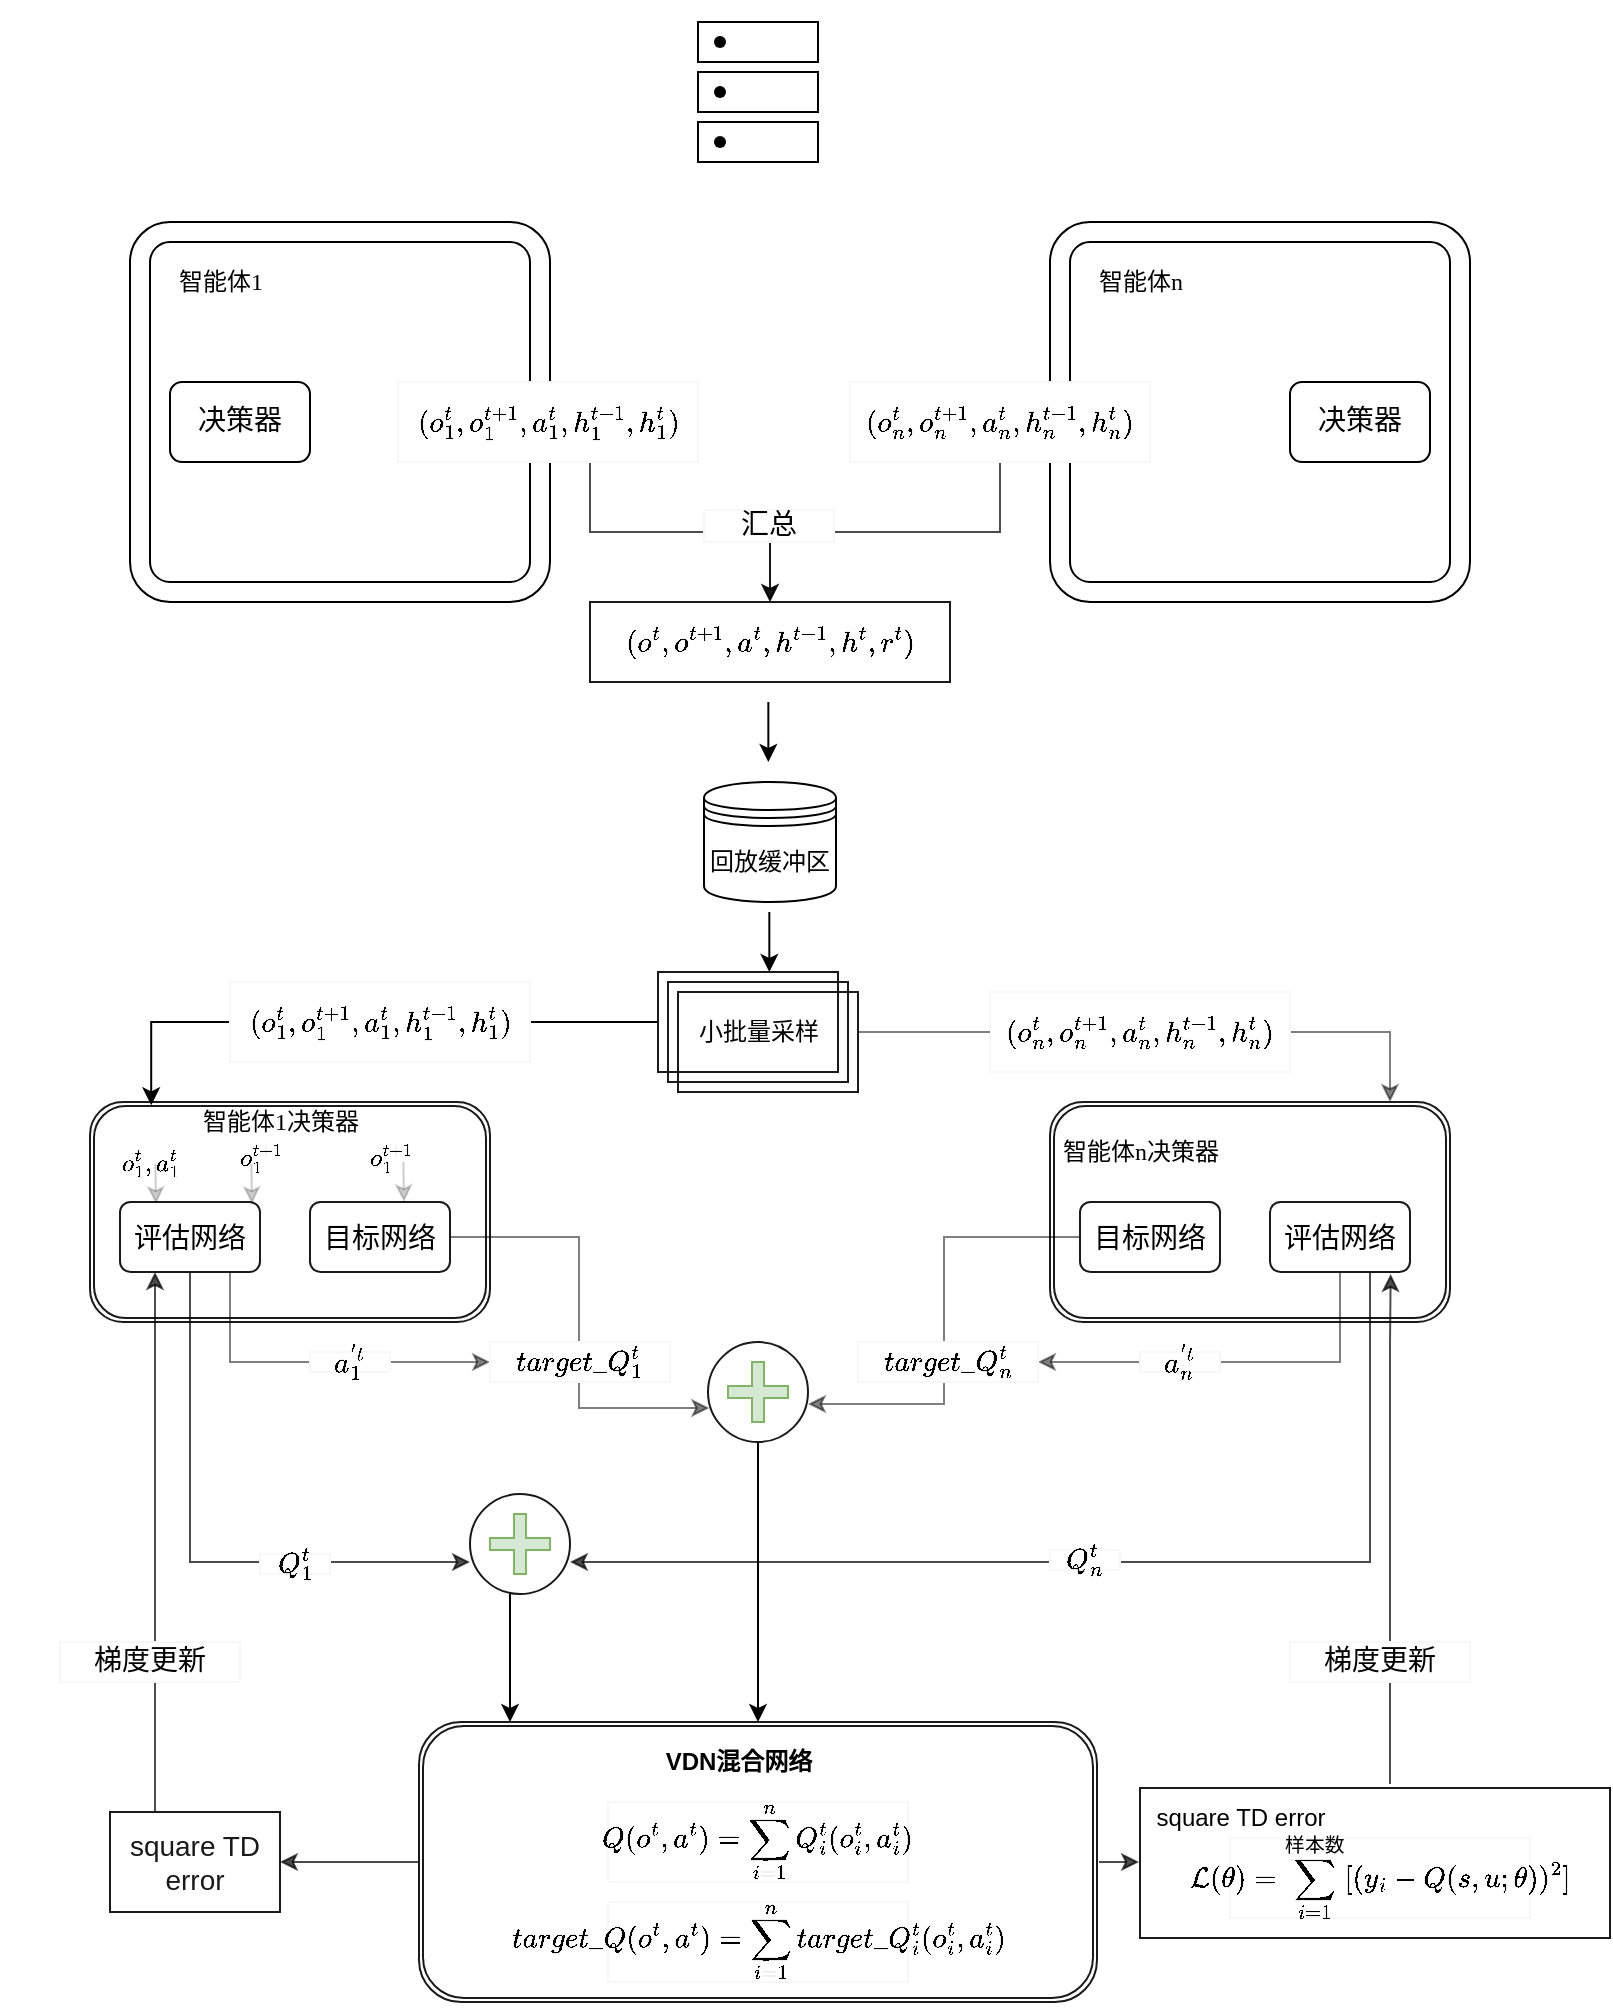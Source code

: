 <mxfile version="16.6.6" type="github">
  <diagram id="8LqcWbh-K-a9OpP2giRa" name="Page-1">
    <mxGraphModel dx="948" dy="471" grid="1" gridSize="10" guides="1" tooltips="1" connect="1" arrows="1" fold="1" page="1" pageScale="1" pageWidth="827" pageHeight="1169" math="1" shadow="0">
      <root>
        <mxCell id="0" />
        <mxCell id="1" parent="0" />
        <mxCell id="VyQ1B00feMUYjvhqdVCF-3" value="回放缓冲区" style="shape=datastore;whiteSpace=wrap;html=1;" vertex="1" parent="1">
          <mxGeometry x="357" y="430" width="66" height="60" as="geometry" />
        </mxCell>
        <mxCell id="VyQ1B00feMUYjvhqdVCF-6" value="" style="verticalLabelPosition=bottom;verticalAlign=top;html=1;shape=mxgraph.basic.rounded_frame;dx=10;" vertex="1" parent="1">
          <mxGeometry x="70" y="150" width="210" height="190" as="geometry" />
        </mxCell>
        <mxCell id="VyQ1B00feMUYjvhqdVCF-9" value="" style="shape=waypoint;sketch=0;fillStyle=solid;size=6;pointerEvents=1;points=[];fillColor=none;resizable=0;rotatable=0;perimeter=centerPerimeter;snapToPoint=1;" vertex="1" parent="1">
          <mxGeometry x="345" y="65" width="40" height="40" as="geometry" />
        </mxCell>
        <mxCell id="VyQ1B00feMUYjvhqdVCF-11" value="" style="shape=waypoint;sketch=0;fillStyle=solid;size=6;pointerEvents=1;points=[];fillColor=none;resizable=0;rotatable=0;perimeter=centerPerimeter;snapToPoint=1;" vertex="1" parent="1">
          <mxGeometry x="345" y="40" width="40" height="40" as="geometry" />
        </mxCell>
        <mxCell id="VyQ1B00feMUYjvhqdVCF-13" value="" style="shape=waypoint;sketch=0;fillStyle=solid;size=6;pointerEvents=1;points=[];fillColor=none;resizable=0;rotatable=0;perimeter=centerPerimeter;snapToPoint=1;" vertex="1" parent="1">
          <mxGeometry x="345" y="90" width="40" height="40" as="geometry" />
        </mxCell>
        <mxCell id="VyQ1B00feMUYjvhqdVCF-14" value="" style="verticalLabelPosition=bottom;verticalAlign=top;html=1;shape=mxgraph.basic.rect;fillColor2=none;strokeWidth=1;size=20;indent=5;fillColor=none;" vertex="1" parent="1">
          <mxGeometry x="354" y="50" width="60" height="20" as="geometry" />
        </mxCell>
        <mxCell id="VyQ1B00feMUYjvhqdVCF-16" value="" style="verticalLabelPosition=bottom;verticalAlign=top;html=1;shape=mxgraph.basic.rect;fillColor2=none;strokeWidth=1;size=20;indent=0;fillColor=none;" vertex="1" parent="1">
          <mxGeometry x="354" y="75" width="60" height="20" as="geometry" />
        </mxCell>
        <mxCell id="VyQ1B00feMUYjvhqdVCF-17" value="" style="verticalLabelPosition=bottom;verticalAlign=top;html=1;shape=mxgraph.basic.rect;fillColor2=none;strokeWidth=1;size=20;indent=5;fillColor=none;" vertex="1" parent="1">
          <mxGeometry x="354" y="100" width="60" height="20" as="geometry" />
        </mxCell>
        <mxCell id="VyQ1B00feMUYjvhqdVCF-18" value="&lt;font face=&quot;Comic Sans MS&quot;&gt;智能体1&lt;/font&gt;" style="text;html=1;resizable=0;autosize=1;align=center;verticalAlign=middle;points=[];fillColor=none;strokeColor=none;rounded=0;" vertex="1" parent="1">
          <mxGeometry x="85" y="170" width="60" height="20" as="geometry" />
        </mxCell>
        <mxCell id="VyQ1B00feMUYjvhqdVCF-19" value="&lt;font style=&quot;font-size: 14px&quot;&gt;决策器&lt;/font&gt;" style="rounded=1;whiteSpace=wrap;html=1;fontFamily=Comic Sans MS;fillColor=none;" vertex="1" parent="1">
          <mxGeometry x="90" y="230" width="70" height="40" as="geometry" />
        </mxCell>
        <mxCell id="VyQ1B00feMUYjvhqdVCF-152" value="" style="edgeStyle=orthogonalEdgeStyle;rounded=0;jumpStyle=none;orthogonalLoop=1;jettySize=auto;html=1;fontFamily=Helvetica;fontSize=14;fontColor=#1A1A1A;opacity=70;" edge="1" parent="1" source="VyQ1B00feMUYjvhqdVCF-25" target="VyQ1B00feMUYjvhqdVCF-30">
          <mxGeometry relative="1" as="geometry">
            <Array as="points">
              <mxPoint x="300" y="305" />
              <mxPoint x="390" y="305" />
            </Array>
          </mxGeometry>
        </mxCell>
        <mxCell id="VyQ1B00feMUYjvhqdVCF-25" value="$$(o_{1}^{t},o_{1}^{t+1},a_{1}^{t},h_{1}^{t-1},h_{1}^{t})$$" style="rounded=0;whiteSpace=wrap;html=1;fontFamily=Comic Sans MS;fontSize=14;shadow=0;sketch=0;glass=0;strokeColor=#F7F7F7;" vertex="1" parent="1">
          <mxGeometry x="204" y="230" width="150" height="40" as="geometry" />
        </mxCell>
        <mxCell id="VyQ1B00feMUYjvhqdVCF-27" value="" style="verticalLabelPosition=bottom;verticalAlign=top;html=1;shape=mxgraph.basic.rounded_frame;dx=10;" vertex="1" parent="1">
          <mxGeometry x="530" y="150" width="210" height="190" as="geometry" />
        </mxCell>
        <mxCell id="VyQ1B00feMUYjvhqdVCF-28" value="&lt;font face=&quot;Comic Sans MS&quot;&gt;智能体n&lt;/font&gt;" style="text;html=1;resizable=0;autosize=1;align=center;verticalAlign=middle;points=[];fillColor=none;strokeColor=none;rounded=0;" vertex="1" parent="1">
          <mxGeometry x="545" y="170" width="60" height="20" as="geometry" />
        </mxCell>
        <mxCell id="VyQ1B00feMUYjvhqdVCF-154" value="" style="edgeStyle=orthogonalEdgeStyle;rounded=0;jumpStyle=none;orthogonalLoop=1;jettySize=auto;html=1;fontFamily=Helvetica;fontSize=14;fontColor=#1A1A1A;opacity=70;" edge="1" parent="1" source="VyQ1B00feMUYjvhqdVCF-29" target="VyQ1B00feMUYjvhqdVCF-30">
          <mxGeometry relative="1" as="geometry" />
        </mxCell>
        <mxCell id="VyQ1B00feMUYjvhqdVCF-29" value="$$(o_{n}^{t},o_{n}^{t+1},a_{n}^{t},h_{n}^{t-1},h_{n}^{t})$$" style="rounded=0;whiteSpace=wrap;html=1;fontFamily=Comic Sans MS;fontSize=14;shadow=0;sketch=0;glass=0;strokeColor=#F7F7F7;" vertex="1" parent="1">
          <mxGeometry x="430" y="230" width="150" height="40" as="geometry" />
        </mxCell>
        <mxCell id="VyQ1B00feMUYjvhqdVCF-30" value="$$(o^{t},o^{t+1},a^{t},h^{t-1},h^{t},r^{t})$$" style="rounded=0;whiteSpace=wrap;html=1;fontFamily=Comic Sans MS;fontSize=14;shadow=0;sketch=0;glass=0;strokeColor=#1A1A1A;" vertex="1" parent="1">
          <mxGeometry x="300" y="340" width="180" height="40" as="geometry" />
        </mxCell>
        <mxCell id="VyQ1B00feMUYjvhqdVCF-31" value="" style="endArrow=classic;html=1;rounded=0;fontFamily=Helvetica;fontSize=14;" edge="1" parent="1">
          <mxGeometry width="50" height="50" relative="1" as="geometry">
            <mxPoint x="389.17" y="390" as="sourcePoint" />
            <mxPoint x="389.17" y="420" as="targetPoint" />
          </mxGeometry>
        </mxCell>
        <mxCell id="VyQ1B00feMUYjvhqdVCF-35" value="&lt;font style=&quot;font-size: 14px&quot;&gt;决策器&lt;/font&gt;" style="rounded=1;whiteSpace=wrap;html=1;fontFamily=Comic Sans MS;fillColor=none;" vertex="1" parent="1">
          <mxGeometry x="650" y="230" width="70" height="40" as="geometry" />
        </mxCell>
        <mxCell id="VyQ1B00feMUYjvhqdVCF-36" value="" style="shape=ext;double=1;rounded=1;whiteSpace=wrap;html=1;shadow=0;glass=0;sketch=0;fontFamily=Helvetica;fontSize=14;strokeColor=#1A1A1A;fillColor=none;" vertex="1" parent="1">
          <mxGeometry x="50" y="590" width="200" height="110" as="geometry" />
        </mxCell>
        <mxCell id="VyQ1B00feMUYjvhqdVCF-89" value="" style="edgeStyle=orthogonalEdgeStyle;rounded=0;jumpStyle=none;orthogonalLoop=1;jettySize=auto;html=1;fontFamily=Helvetica;fontSize=14;opacity=70;entryX=0;entryY=0.68;entryDx=0;entryDy=0;entryPerimeter=0;" edge="1" parent="1" source="VyQ1B00feMUYjvhqdVCF-37" target="VyQ1B00feMUYjvhqdVCF-84">
          <mxGeometry relative="1" as="geometry">
            <mxPoint x="210" y="820" as="targetPoint" />
            <Array as="points">
              <mxPoint x="100" y="820" />
            </Array>
          </mxGeometry>
        </mxCell>
        <mxCell id="VyQ1B00feMUYjvhqdVCF-101" value="" style="edgeStyle=orthogonalEdgeStyle;rounded=0;jumpStyle=none;orthogonalLoop=1;jettySize=auto;html=1;fontFamily=Helvetica;fontSize=14;opacity=50;entryX=0;entryY=0.5;entryDx=0;entryDy=0;" edge="1" parent="1" source="VyQ1B00feMUYjvhqdVCF-37" target="VyQ1B00feMUYjvhqdVCF-69">
          <mxGeometry relative="1" as="geometry">
            <mxPoint x="100" y="742.5" as="targetPoint" />
            <Array as="points">
              <mxPoint x="120" y="720" />
            </Array>
          </mxGeometry>
        </mxCell>
        <mxCell id="VyQ1B00feMUYjvhqdVCF-37" value="评估网络" style="rounded=1;whiteSpace=wrap;html=1;shadow=0;glass=0;sketch=0;fontFamily=Helvetica;fontSize=14;strokeColor=#1A1A1A;fillColor=none;" vertex="1" parent="1">
          <mxGeometry x="65" y="640" width="70" height="35" as="geometry" />
        </mxCell>
        <mxCell id="VyQ1B00feMUYjvhqdVCF-66" value="" style="edgeStyle=orthogonalEdgeStyle;rounded=0;orthogonalLoop=1;jettySize=auto;html=1;fontFamily=Helvetica;fontSize=14;entryX=0.013;entryY=0.66;entryDx=0;entryDy=0;entryPerimeter=0;jumpStyle=none;opacity=50;" edge="1" parent="1" source="VyQ1B00feMUYjvhqdVCF-39" target="VyQ1B00feMUYjvhqdVCF-59">
          <mxGeometry relative="1" as="geometry">
            <mxPoint x="195" y="742.5" as="targetPoint" />
          </mxGeometry>
        </mxCell>
        <mxCell id="VyQ1B00feMUYjvhqdVCF-39" value="目标网络" style="rounded=1;whiteSpace=wrap;html=1;shadow=0;glass=0;sketch=0;fontFamily=Helvetica;fontSize=14;strokeColor=#1A1A1A;fillColor=none;" vertex="1" parent="1">
          <mxGeometry x="160" y="640" width="70" height="35" as="geometry" />
        </mxCell>
        <mxCell id="VyQ1B00feMUYjvhqdVCF-42" value="&lt;font face=&quot;Comic Sans MS&quot;&gt;智能体1决策器&lt;/font&gt;" style="text;html=1;resizable=0;autosize=1;align=center;verticalAlign=middle;points=[];fillColor=none;strokeColor=none;rounded=0;" vertex="1" parent="1">
          <mxGeometry x="100" y="590" width="90" height="20" as="geometry" />
        </mxCell>
        <mxCell id="VyQ1B00feMUYjvhqdVCF-49" style="edgeStyle=orthogonalEdgeStyle;rounded=0;orthogonalLoop=1;jettySize=auto;html=1;exitX=0;exitY=0;exitDx=0;exitDy=25;exitPerimeter=0;entryX=0.153;entryY=0.015;entryDx=0;entryDy=0;entryPerimeter=0;fontFamily=Helvetica;fontSize=14;" edge="1" parent="1" source="VyQ1B00feMUYjvhqdVCF-43" target="VyQ1B00feMUYjvhqdVCF-36">
          <mxGeometry relative="1" as="geometry" />
        </mxCell>
        <mxCell id="VyQ1B00feMUYjvhqdVCF-79" value="" style="edgeStyle=orthogonalEdgeStyle;rounded=0;jumpStyle=none;orthogonalLoop=1;jettySize=auto;html=1;fontFamily=Helvetica;fontSize=14;opacity=50;startArrow=none;" edge="1" parent="1" source="VyQ1B00feMUYjvhqdVCF-80" target="VyQ1B00feMUYjvhqdVCF-51">
          <mxGeometry relative="1" as="geometry">
            <Array as="points">
              <mxPoint x="700" y="555" />
            </Array>
          </mxGeometry>
        </mxCell>
        <mxCell id="VyQ1B00feMUYjvhqdVCF-43" value="" style="verticalLabelPosition=bottom;verticalAlign=top;html=1;shape=mxgraph.basic.layered_rect;dx=10;outlineConnect=0;rounded=0;shadow=0;glass=0;sketch=0;fontFamily=Helvetica;fontSize=14;strokeColor=#1A1A1A;fillColor=none;" vertex="1" parent="1">
          <mxGeometry x="334" y="525" width="100" height="60" as="geometry" />
        </mxCell>
        <mxCell id="VyQ1B00feMUYjvhqdVCF-50" value="$$(o_{1}^{t},o_{1}^{t+1},a_{1}^{t},h_{1}^{t-1},h_{1}^{t})$$" style="rounded=0;whiteSpace=wrap;html=1;fontFamily=Comic Sans MS;fontSize=14;shadow=0;sketch=0;glass=0;strokeColor=#F7F7F7;" vertex="1" parent="1">
          <mxGeometry x="120" y="530" width="150" height="40" as="geometry" />
        </mxCell>
        <mxCell id="VyQ1B00feMUYjvhqdVCF-51" value="" style="shape=ext;double=1;rounded=1;whiteSpace=wrap;html=1;shadow=0;glass=0;sketch=0;fontFamily=Helvetica;fontSize=14;strokeColor=#1A1A1A;fillColor=none;" vertex="1" parent="1">
          <mxGeometry x="530" y="590" width="200" height="110" as="geometry" />
        </mxCell>
        <mxCell id="VyQ1B00feMUYjvhqdVCF-68" value="" style="edgeStyle=orthogonalEdgeStyle;rounded=0;jumpStyle=none;orthogonalLoop=1;jettySize=auto;html=1;fontFamily=Helvetica;fontSize=14;opacity=50;entryX=1;entryY=0.62;entryDx=0;entryDy=0;entryPerimeter=0;" edge="1" parent="1" source="VyQ1B00feMUYjvhqdVCF-52" target="VyQ1B00feMUYjvhqdVCF-59">
          <mxGeometry relative="1" as="geometry">
            <mxPoint x="480" y="810" as="targetPoint" />
          </mxGeometry>
        </mxCell>
        <mxCell id="VyQ1B00feMUYjvhqdVCF-52" value="目标网络" style="rounded=1;whiteSpace=wrap;html=1;shadow=0;glass=0;sketch=0;fontFamily=Helvetica;fontSize=14;strokeColor=#1A1A1A;fillColor=none;" vertex="1" parent="1">
          <mxGeometry x="545" y="640" width="70" height="35" as="geometry" />
        </mxCell>
        <mxCell id="VyQ1B00feMUYjvhqdVCF-105" value="" style="edgeStyle=orthogonalEdgeStyle;rounded=0;jumpStyle=none;orthogonalLoop=1;jettySize=auto;html=1;fontFamily=Helvetica;fontSize=14;opacity=50;entryX=1;entryY=0.5;entryDx=0;entryDy=0;" edge="1" parent="1" source="VyQ1B00feMUYjvhqdVCF-53" target="VyQ1B00feMUYjvhqdVCF-70">
          <mxGeometry relative="1" as="geometry">
            <mxPoint x="675" y="742.5" as="targetPoint" />
            <Array as="points">
              <mxPoint x="675" y="720" />
            </Array>
          </mxGeometry>
        </mxCell>
        <mxCell id="VyQ1B00feMUYjvhqdVCF-132" value="" style="edgeStyle=orthogonalEdgeStyle;rounded=0;jumpStyle=none;orthogonalLoop=1;jettySize=auto;html=1;fontFamily=Helvetica;fontSize=14;fontColor=#B9E0A5;opacity=70;entryX=1;entryY=0.68;entryDx=0;entryDy=0;entryPerimeter=0;" edge="1" parent="1" source="VyQ1B00feMUYjvhqdVCF-53" target="VyQ1B00feMUYjvhqdVCF-84">
          <mxGeometry relative="1" as="geometry">
            <mxPoint x="675" y="742.5" as="targetPoint" />
            <Array as="points">
              <mxPoint x="690" y="820" />
            </Array>
          </mxGeometry>
        </mxCell>
        <mxCell id="VyQ1B00feMUYjvhqdVCF-53" value="评估网络" style="rounded=1;whiteSpace=wrap;html=1;shadow=0;glass=0;sketch=0;fontFamily=Helvetica;fontSize=14;strokeColor=#1A1A1A;fillColor=none;" vertex="1" parent="1">
          <mxGeometry x="640" y="640" width="70" height="35" as="geometry" />
        </mxCell>
        <mxCell id="VyQ1B00feMUYjvhqdVCF-54" value="&lt;font face=&quot;Comic Sans MS&quot;&gt;智能体n决策器&lt;/font&gt;" style="text;html=1;resizable=0;autosize=1;align=center;verticalAlign=middle;points=[];fillColor=none;strokeColor=none;rounded=0;" vertex="1" parent="1">
          <mxGeometry x="530" y="605" width="90" height="20" as="geometry" />
        </mxCell>
        <mxCell id="VyQ1B00feMUYjvhqdVCF-136" value="" style="edgeStyle=orthogonalEdgeStyle;rounded=0;jumpStyle=none;orthogonalLoop=1;jettySize=auto;html=1;fontFamily=Helvetica;fontSize=14;fontColor=#1A1A1A;opacity=70;" edge="1" parent="1" source="VyQ1B00feMUYjvhqdVCF-55" target="VyQ1B00feMUYjvhqdVCF-135">
          <mxGeometry relative="1" as="geometry" />
        </mxCell>
        <mxCell id="VyQ1B00feMUYjvhqdVCF-55" value="" style="shape=ext;double=1;rounded=1;whiteSpace=wrap;html=1;shadow=0;glass=0;sketch=0;fontFamily=Helvetica;fontSize=14;strokeColor=#1A1A1A;fillColor=none;" vertex="1" parent="1">
          <mxGeometry x="214.5" y="900" width="339" height="140" as="geometry" />
        </mxCell>
        <mxCell id="VyQ1B00feMUYjvhqdVCF-56" value="$$Q(o^{t},a^{t}) = \sum_{i=1}^{n}Q_{i}^{t}(o_{i}^{t},a_{i}^{t})&lt;br&gt;$$" style="rounded=0;whiteSpace=wrap;html=1;fontFamily=Comic Sans MS;fontSize=14;shadow=0;sketch=0;glass=0;strokeColor=#F7F7F7;" vertex="1" parent="1">
          <mxGeometry x="309" y="940" width="150" height="40" as="geometry" />
        </mxCell>
        <mxCell id="VyQ1B00feMUYjvhqdVCF-57" value="&lt;b&gt;VDN混合网络&lt;/b&gt;" style="text;html=1;resizable=0;autosize=1;align=center;verticalAlign=middle;points=[];fillColor=none;strokeColor=none;rounded=0;" vertex="1" parent="1">
          <mxGeometry x="329" y="910" width="90" height="20" as="geometry" />
        </mxCell>
        <mxCell id="VyQ1B00feMUYjvhqdVCF-75" value="" style="edgeStyle=orthogonalEdgeStyle;rounded=0;jumpStyle=none;orthogonalLoop=1;jettySize=auto;html=1;fontFamily=Helvetica;fontSize=14;" edge="1" parent="1" source="VyQ1B00feMUYjvhqdVCF-59" target="VyQ1B00feMUYjvhqdVCF-55">
          <mxGeometry relative="1" as="geometry" />
        </mxCell>
        <mxCell id="VyQ1B00feMUYjvhqdVCF-59" value="" style="ellipse;whiteSpace=wrap;html=1;aspect=fixed;rounded=0;shadow=0;glass=0;sketch=0;fontFamily=Helvetica;fontSize=14;strokeColor=#1A1A1A;fillColor=none;" vertex="1" parent="1">
          <mxGeometry x="359" y="710" width="50" height="50" as="geometry" />
        </mxCell>
        <mxCell id="VyQ1B00feMUYjvhqdVCF-60" value="" style="shape=cross;whiteSpace=wrap;html=1;rounded=0;shadow=0;glass=0;sketch=0;fontFamily=Helvetica;fontSize=14;strokeColor=#82b366;fillColor=#d5e8d4;" vertex="1" parent="1">
          <mxGeometry x="369" y="720" width="30" height="30" as="geometry" />
        </mxCell>
        <mxCell id="VyQ1B00feMUYjvhqdVCF-69" value="$$target\_ Q_{1}^{t}$$" style="rounded=0;whiteSpace=wrap;html=1;fontFamily=Comic Sans MS;fontSize=14;shadow=0;sketch=0;glass=0;strokeColor=#F7F7F7;" vertex="1" parent="1">
          <mxGeometry x="250" y="710" width="90" height="20" as="geometry" />
        </mxCell>
        <mxCell id="VyQ1B00feMUYjvhqdVCF-70" value="$$target\_ Q_{n}^{t}$$" style="rounded=0;whiteSpace=wrap;html=1;fontFamily=Comic Sans MS;fontSize=14;shadow=0;sketch=0;glass=0;strokeColor=#F7F7F7;" vertex="1" parent="1">
          <mxGeometry x="434" y="710" width="90" height="20" as="geometry" />
        </mxCell>
        <mxCell id="VyQ1B00feMUYjvhqdVCF-76" value="$$target\_Q(o^{t},a^{t}) = \sum_{i=1}^{n}target\_Q_{i}^{t}(o_{i}^{t},a_{i}^{t})&lt;br&gt;$$" style="rounded=0;whiteSpace=wrap;html=1;fontFamily=Comic Sans MS;fontSize=14;shadow=0;sketch=0;glass=0;strokeColor=#F7F7F7;" vertex="1" parent="1">
          <mxGeometry x="309" y="990" width="150" height="40" as="geometry" />
        </mxCell>
        <mxCell id="VyQ1B00feMUYjvhqdVCF-80" value="$$(o_{n}^{t},o_{n}^{t+1},a_{n}^{t},h_{n}^{t-1},h_{n}^{t})$$" style="rounded=0;whiteSpace=wrap;html=1;fontFamily=Comic Sans MS;fontSize=14;shadow=0;sketch=0;glass=0;strokeColor=#F7F7F7;" vertex="1" parent="1">
          <mxGeometry x="500" y="535" width="150" height="40" as="geometry" />
        </mxCell>
        <mxCell id="VyQ1B00feMUYjvhqdVCF-81" value="" style="edgeStyle=orthogonalEdgeStyle;rounded=0;jumpStyle=none;orthogonalLoop=1;jettySize=auto;html=1;fontFamily=Helvetica;fontSize=14;opacity=50;endArrow=none;" edge="1" parent="1" source="VyQ1B00feMUYjvhqdVCF-43" target="VyQ1B00feMUYjvhqdVCF-80">
          <mxGeometry relative="1" as="geometry">
            <mxPoint x="434" y="555" as="sourcePoint" />
            <mxPoint x="700" y="590" as="targetPoint" />
            <Array as="points" />
          </mxGeometry>
        </mxCell>
        <mxCell id="VyQ1B00feMUYjvhqdVCF-82" value="&lt;font face=&quot;Comic Sans MS&quot;&gt;小批量采样&lt;/font&gt;" style="text;html=1;resizable=0;autosize=1;align=center;verticalAlign=middle;points=[];fillColor=none;strokeColor=none;rounded=0;" vertex="1" parent="1">
          <mxGeometry x="344" y="545" width="80" height="20" as="geometry" />
        </mxCell>
        <mxCell id="VyQ1B00feMUYjvhqdVCF-83" value="" style="endArrow=classic;html=1;rounded=0;fontFamily=Helvetica;fontSize=14;" edge="1" parent="1">
          <mxGeometry width="50" height="50" relative="1" as="geometry">
            <mxPoint x="389.67" y="495" as="sourcePoint" />
            <mxPoint x="389.67" y="525" as="targetPoint" />
          </mxGeometry>
        </mxCell>
        <mxCell id="VyQ1B00feMUYjvhqdVCF-95" value="" style="edgeStyle=orthogonalEdgeStyle;rounded=0;jumpStyle=none;orthogonalLoop=1;jettySize=auto;html=1;fontFamily=Helvetica;fontSize=14;" edge="1" parent="1" source="VyQ1B00feMUYjvhqdVCF-84" target="VyQ1B00feMUYjvhqdVCF-55">
          <mxGeometry relative="1" as="geometry">
            <Array as="points">
              <mxPoint x="260" y="890" />
              <mxPoint x="260" y="890" />
            </Array>
          </mxGeometry>
        </mxCell>
        <mxCell id="VyQ1B00feMUYjvhqdVCF-84" value="" style="ellipse;whiteSpace=wrap;html=1;aspect=fixed;rounded=0;shadow=0;glass=0;sketch=0;fontFamily=Helvetica;fontSize=14;strokeColor=#1A1A1A;fillColor=none;" vertex="1" parent="1">
          <mxGeometry x="240" y="786" width="50" height="50" as="geometry" />
        </mxCell>
        <mxCell id="VyQ1B00feMUYjvhqdVCF-85" value="" style="shape=cross;whiteSpace=wrap;html=1;rounded=0;shadow=0;glass=0;sketch=0;fontFamily=Helvetica;fontSize=14;strokeColor=#82b366;fillColor=#d5e8d4;" vertex="1" parent="1">
          <mxGeometry x="250" y="796" width="30" height="30" as="geometry" />
        </mxCell>
        <mxCell id="VyQ1B00feMUYjvhqdVCF-106" value="&lt;font face=&quot;Comic Sans MS&quot;&gt;$$o_{1}^{t+1}$$&lt;/font&gt;" style="text;html=1;resizable=0;autosize=1;align=center;verticalAlign=middle;points=[];fillColor=none;strokeColor=none;rounded=0;" vertex="1" parent="1">
          <mxGeometry x="145" y="608" width="110" height="20" as="geometry" />
        </mxCell>
        <mxCell id="VyQ1B00feMUYjvhqdVCF-108" value="" style="endArrow=classic;html=1;rounded=0;fontFamily=Helvetica;fontSize=14;fontColor=#B9E0A5;opacity=20;" edge="1" parent="1">
          <mxGeometry width="50" height="50" relative="1" as="geometry">
            <mxPoint x="206.67" y="620" as="sourcePoint" />
            <mxPoint x="207" y="640" as="targetPoint" />
          </mxGeometry>
        </mxCell>
        <mxCell id="VyQ1B00feMUYjvhqdVCF-110" value="&lt;font face=&quot;Comic Sans MS&quot;&gt;$$o_{1}^{t},a_{1}^{t}$$&lt;/font&gt;" style="text;html=1;resizable=0;autosize=1;align=center;verticalAlign=middle;points=[];fillColor=none;strokeColor=none;rounded=0;" vertex="1" parent="1">
          <mxGeometry x="5" y="610" width="150" height="20" as="geometry" />
        </mxCell>
        <mxCell id="VyQ1B00feMUYjvhqdVCF-112" value="" style="endArrow=classic;html=1;rounded=0;fontFamily=Helvetica;fontSize=14;fontColor=#B9E0A5;opacity=20;" edge="1" parent="1">
          <mxGeometry width="50" height="50" relative="1" as="geometry">
            <mxPoint x="82.67" y="621" as="sourcePoint" />
            <mxPoint x="83" y="641" as="targetPoint" />
          </mxGeometry>
        </mxCell>
        <mxCell id="VyQ1B00feMUYjvhqdVCF-113" value="&lt;font face=&quot;Comic Sans MS&quot;&gt;$$o_{1}^{t+1}$$&lt;/font&gt;" style="text;html=1;resizable=0;autosize=1;align=center;verticalAlign=middle;points=[];fillColor=none;strokeColor=none;rounded=0;" vertex="1" parent="1">
          <mxGeometry x="80" y="608" width="110" height="20" as="geometry" />
        </mxCell>
        <mxCell id="VyQ1B00feMUYjvhqdVCF-114" value="" style="endArrow=classic;html=1;rounded=0;fontFamily=Helvetica;fontSize=14;fontColor=#B9E0A5;opacity=20;" edge="1" parent="1">
          <mxGeometry width="50" height="50" relative="1" as="geometry">
            <mxPoint x="130.67" y="621" as="sourcePoint" />
            <mxPoint x="131" y="641" as="targetPoint" />
          </mxGeometry>
        </mxCell>
        <mxCell id="VyQ1B00feMUYjvhqdVCF-118" value="$$a_{1}^{&#39;t}$$" style="rounded=0;whiteSpace=wrap;html=1;fontFamily=Comic Sans MS;fontSize=14;shadow=0;sketch=0;glass=0;strokeColor=#F7F7F7;" vertex="1" parent="1">
          <mxGeometry x="160" y="715" width="40" height="10" as="geometry" />
        </mxCell>
        <mxCell id="VyQ1B00feMUYjvhqdVCF-120" value="$$a_{n}^{&#39;t}$$" style="rounded=0;whiteSpace=wrap;html=1;fontFamily=Comic Sans MS;fontSize=14;shadow=0;sketch=0;glass=0;strokeColor=#F7F7F7;" vertex="1" parent="1">
          <mxGeometry x="575" y="715" width="40" height="10" as="geometry" />
        </mxCell>
        <mxCell id="VyQ1B00feMUYjvhqdVCF-124" value="$$ Q_{n}^{t}$$" style="rounded=0;whiteSpace=wrap;html=1;fontFamily=Comic Sans MS;fontSize=14;shadow=0;sketch=0;glass=0;strokeColor=#F7F7F7;" vertex="1" parent="1">
          <mxGeometry x="530" y="814" width="35" height="10" as="geometry" />
        </mxCell>
        <mxCell id="VyQ1B00feMUYjvhqdVCF-133" value="$$ Q_{1}^{t}$$" style="rounded=0;whiteSpace=wrap;html=1;fontFamily=Comic Sans MS;fontSize=14;shadow=0;sketch=0;glass=0;strokeColor=#F7F7F7;" vertex="1" parent="1">
          <mxGeometry x="135" y="816" width="35" height="10" as="geometry" />
        </mxCell>
        <mxCell id="VyQ1B00feMUYjvhqdVCF-144" value="" style="edgeStyle=orthogonalEdgeStyle;rounded=0;jumpStyle=none;orthogonalLoop=1;jettySize=auto;html=1;fontFamily=Helvetica;fontSize=14;fontColor=#1A1A1A;opacity=70;entryX=0.25;entryY=1;entryDx=0;entryDy=0;" edge="1" parent="1" source="VyQ1B00feMUYjvhqdVCF-135" target="VyQ1B00feMUYjvhqdVCF-37">
          <mxGeometry relative="1" as="geometry">
            <mxPoint x="-2.5" y="970" as="targetPoint" />
            <Array as="points">
              <mxPoint x="83" y="710" />
            </Array>
          </mxGeometry>
        </mxCell>
        <mxCell id="VyQ1B00feMUYjvhqdVCF-135" value="&lt;font color=&quot;#1a1a1a&quot;&gt;square TD error&lt;/font&gt;" style="rounded=0;whiteSpace=wrap;html=1;shadow=0;glass=0;sketch=0;fontFamily=Helvetica;fontSize=14;fontColor=#B9E0A5;strokeColor=#1A1A1A;fillColor=none;" vertex="1" parent="1">
          <mxGeometry x="60" y="945" width="85" height="50" as="geometry" />
        </mxCell>
        <mxCell id="VyQ1B00feMUYjvhqdVCF-137" value="" style="rounded=0;whiteSpace=wrap;html=1;shadow=0;glass=0;sketch=0;fontFamily=Helvetica;fontSize=14;fontColor=#B9E0A5;strokeColor=#1A1A1A;fillColor=none;" vertex="1" parent="1">
          <mxGeometry x="575" y="933" width="235" height="75" as="geometry" />
        </mxCell>
        <mxCell id="VyQ1B00feMUYjvhqdVCF-138" value="$$\mathcal{L}(\theta )=\sum_{i=1}^{样本数}[( y_{i}-Q(s,u;\theta ))^{2}]&amp;nbsp;&lt;br&gt;$$" style="rounded=0;whiteSpace=wrap;html=1;fontFamily=Comic Sans MS;fontSize=14;shadow=0;sketch=0;glass=0;strokeColor=#F7F7F7;" vertex="1" parent="1">
          <mxGeometry x="620" y="958" width="150" height="40" as="geometry" />
        </mxCell>
        <mxCell id="VyQ1B00feMUYjvhqdVCF-139" value="square TD error" style="text;html=1;resizable=0;autosize=1;align=center;verticalAlign=middle;points=[];fillColor=none;strokeColor=none;rounded=0;" vertex="1" parent="1">
          <mxGeometry x="575" y="938" width="100" height="20" as="geometry" />
        </mxCell>
        <mxCell id="VyQ1B00feMUYjvhqdVCF-145" value="梯度更新" style="rounded=0;whiteSpace=wrap;html=1;fontFamily=Comic Sans MS;fontSize=14;shadow=0;sketch=0;glass=0;strokeColor=#F7F7F7;" vertex="1" parent="1">
          <mxGeometry x="35" y="860" width="90" height="20" as="geometry" />
        </mxCell>
        <mxCell id="VyQ1B00feMUYjvhqdVCF-149" value="" style="edgeStyle=orthogonalEdgeStyle;rounded=0;jumpStyle=none;orthogonalLoop=1;jettySize=auto;html=1;fontFamily=Helvetica;fontSize=14;fontColor=#1A1A1A;opacity=70;" edge="1" parent="1">
          <mxGeometry relative="1" as="geometry">
            <mxPoint x="554.5" y="970" as="sourcePoint" />
            <mxPoint x="574.5" y="970" as="targetPoint" />
          </mxGeometry>
        </mxCell>
        <mxCell id="VyQ1B00feMUYjvhqdVCF-150" value="" style="edgeStyle=orthogonalEdgeStyle;rounded=0;jumpStyle=none;orthogonalLoop=1;jettySize=auto;html=1;fontFamily=Helvetica;fontSize=14;fontColor=#1A1A1A;opacity=70;entryX=0.25;entryY=1;entryDx=0;entryDy=0;" edge="1" parent="1">
          <mxGeometry relative="1" as="geometry">
            <mxPoint x="700" y="931" as="sourcePoint" />
            <mxPoint x="700.33" y="676" as="targetPoint" />
            <Array as="points">
              <mxPoint x="700.83" y="711" />
            </Array>
          </mxGeometry>
        </mxCell>
        <mxCell id="VyQ1B00feMUYjvhqdVCF-151" value="梯度更新" style="rounded=0;whiteSpace=wrap;html=1;fontFamily=Comic Sans MS;fontSize=14;shadow=0;sketch=0;glass=0;strokeColor=#F7F7F7;" vertex="1" parent="1">
          <mxGeometry x="650" y="860" width="90" height="20" as="geometry" />
        </mxCell>
        <mxCell id="VyQ1B00feMUYjvhqdVCF-155" value="汇总" style="rounded=0;whiteSpace=wrap;html=1;fontFamily=Comic Sans MS;fontSize=14;shadow=0;sketch=0;glass=0;strokeColor=#F7F7F7;" vertex="1" parent="1">
          <mxGeometry x="357" y="294" width="65" height="16" as="geometry" />
        </mxCell>
      </root>
    </mxGraphModel>
  </diagram>
</mxfile>
